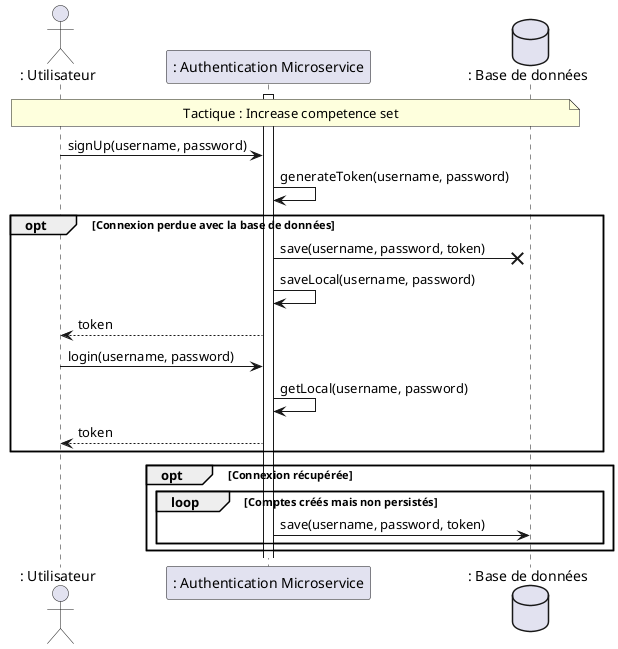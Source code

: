 @startuml RDTQ Disponbilité : Prévention de fautes

actor ": Utilisateur" as user
participant ": Authentication Microservice" as auth
database ": Base de données" as db

note over user, db : Tactique : Increase competence set
activate auth
user -> auth : signUp(username, password)
auth -> auth : generateToken(username, password)
opt Connexion perdue avec la base de données
  auth -x db : save(username, password, token)
  auth -> auth : saveLocal(username, password)
  auth --> user : token
  user -> auth : login(username, password)
  auth -> auth : getLocal(username, password)
  auth --> user : token
end
opt Connexion récupérée
  loop Comptes créés mais non persistés
    auth -> db : save(username, password, token)
  end
end


@enduml